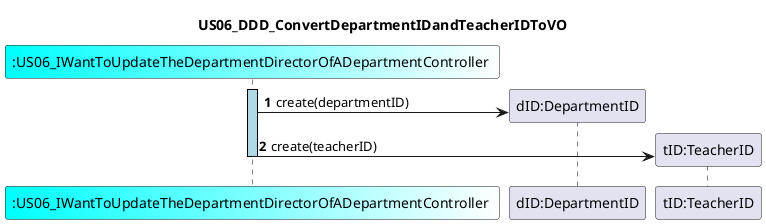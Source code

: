 @startuml
title US06_DDD_ConvertDepartmentIDandTeacherIDToVO

autonumber
skinparam sequence {
   LifelineBorderColor black
   LifelineBackgroundColor LightBlue
 }
participant ":US06_IWantToUpdateTheDepartmentDirectorOfADepartmentController " as controller #cyan/white

activate controller

controller -> "dID:DepartmentID"** : create(departmentID)

controller ->"tID:TeacherID" **: create(teacherID)
deactivate controller
@enduml